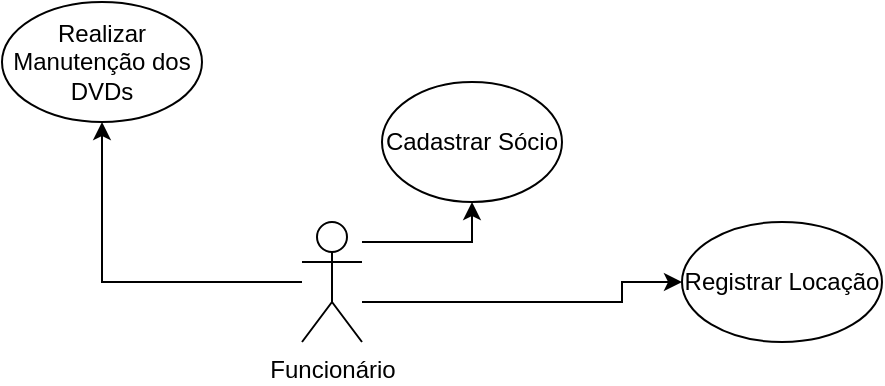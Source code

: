 <mxfile version="21.1.6" type="github">
  <diagram name="Página-1" id="OKbmLqGyjOnGrivR2I40">
    <mxGraphModel dx="880" dy="1653" grid="1" gridSize="10" guides="1" tooltips="1" connect="1" arrows="1" fold="1" page="1" pageScale="1" pageWidth="827" pageHeight="1169" math="0" shadow="0">
      <root>
        <mxCell id="0" />
        <mxCell id="1" parent="0" />
        <mxCell id="MAyMO6A-bNdMm_IBALHe-37" value="" style="edgeStyle=orthogonalEdgeStyle;rounded=0;orthogonalLoop=1;jettySize=auto;html=1;entryX=0.5;entryY=1;entryDx=0;entryDy=0;" parent="1" source="MAyMO6A-bNdMm_IBALHe-5" target="MAyMO6A-bNdMm_IBALHe-31" edge="1">
          <mxGeometry relative="1" as="geometry">
            <Array as="points">
              <mxPoint x="515" y="20" />
            </Array>
          </mxGeometry>
        </mxCell>
        <mxCell id="MAyMO6A-bNdMm_IBALHe-41" value="" style="edgeStyle=orthogonalEdgeStyle;rounded=0;orthogonalLoop=1;jettySize=auto;html=1;" parent="1" source="MAyMO6A-bNdMm_IBALHe-5" target="MAyMO6A-bNdMm_IBALHe-40" edge="1">
          <mxGeometry relative="1" as="geometry">
            <mxPoint x="470" y="50" as="sourcePoint" />
            <Array as="points">
              <mxPoint x="590" y="50" />
              <mxPoint x="590" y="40" />
            </Array>
          </mxGeometry>
        </mxCell>
        <mxCell id="MAyMO6A-bNdMm_IBALHe-49" value="" style="edgeStyle=orthogonalEdgeStyle;rounded=0;orthogonalLoop=1;jettySize=auto;html=1;" parent="1" source="MAyMO6A-bNdMm_IBALHe-5" target="MAyMO6A-bNdMm_IBALHe-34" edge="1">
          <mxGeometry relative="1" as="geometry" />
        </mxCell>
        <mxCell id="MAyMO6A-bNdMm_IBALHe-5" value="Funcionário" style="shape=umlActor;verticalLabelPosition=bottom;verticalAlign=top;html=1;outlineConnect=0;" parent="1" vertex="1">
          <mxGeometry x="430" y="10" width="30" height="60" as="geometry" />
        </mxCell>
        <mxCell id="MAyMO6A-bNdMm_IBALHe-31" value="Cadastrar Sócio" style="ellipse;whiteSpace=wrap;html=1;" parent="1" vertex="1">
          <mxGeometry x="470" y="-60" width="90" height="60" as="geometry" />
        </mxCell>
        <mxCell id="MAyMO6A-bNdMm_IBALHe-34" value="Realizar Manutenção dos DVDs" style="ellipse;whiteSpace=wrap;html=1;" parent="1" vertex="1">
          <mxGeometry x="280" y="-100" width="100" height="60" as="geometry" />
        </mxCell>
        <mxCell id="MAyMO6A-bNdMm_IBALHe-40" value="Registrar Locação" style="ellipse;whiteSpace=wrap;html=1;" parent="1" vertex="1">
          <mxGeometry x="620" y="10" width="100" height="60" as="geometry" />
        </mxCell>
      </root>
    </mxGraphModel>
  </diagram>
</mxfile>
